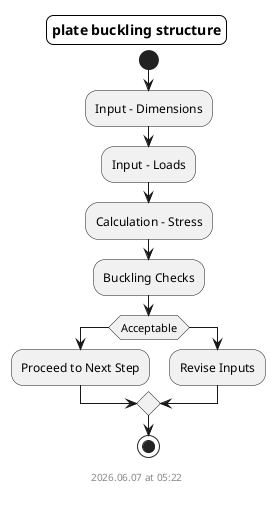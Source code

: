 @startuml plate-buckling
skinparam titleBorderRoundCorner 14
skinparam titleBorderThickness 1
skinparam titleBorderColor black
skinparam titleBackgroundColor white

title plate buckling structure

start

:Input - Dimensions;
:Input - Loads;
:Calculation - Stress;
:Buckling Checks;

if (Acceptable) then
    :Proceed to Next Step;
else
    :Revise Inputs;
endif

stop


footer

%date("yyyy.MM.dd' at 'HH:mm")
%filename()
end footer

@enduml


